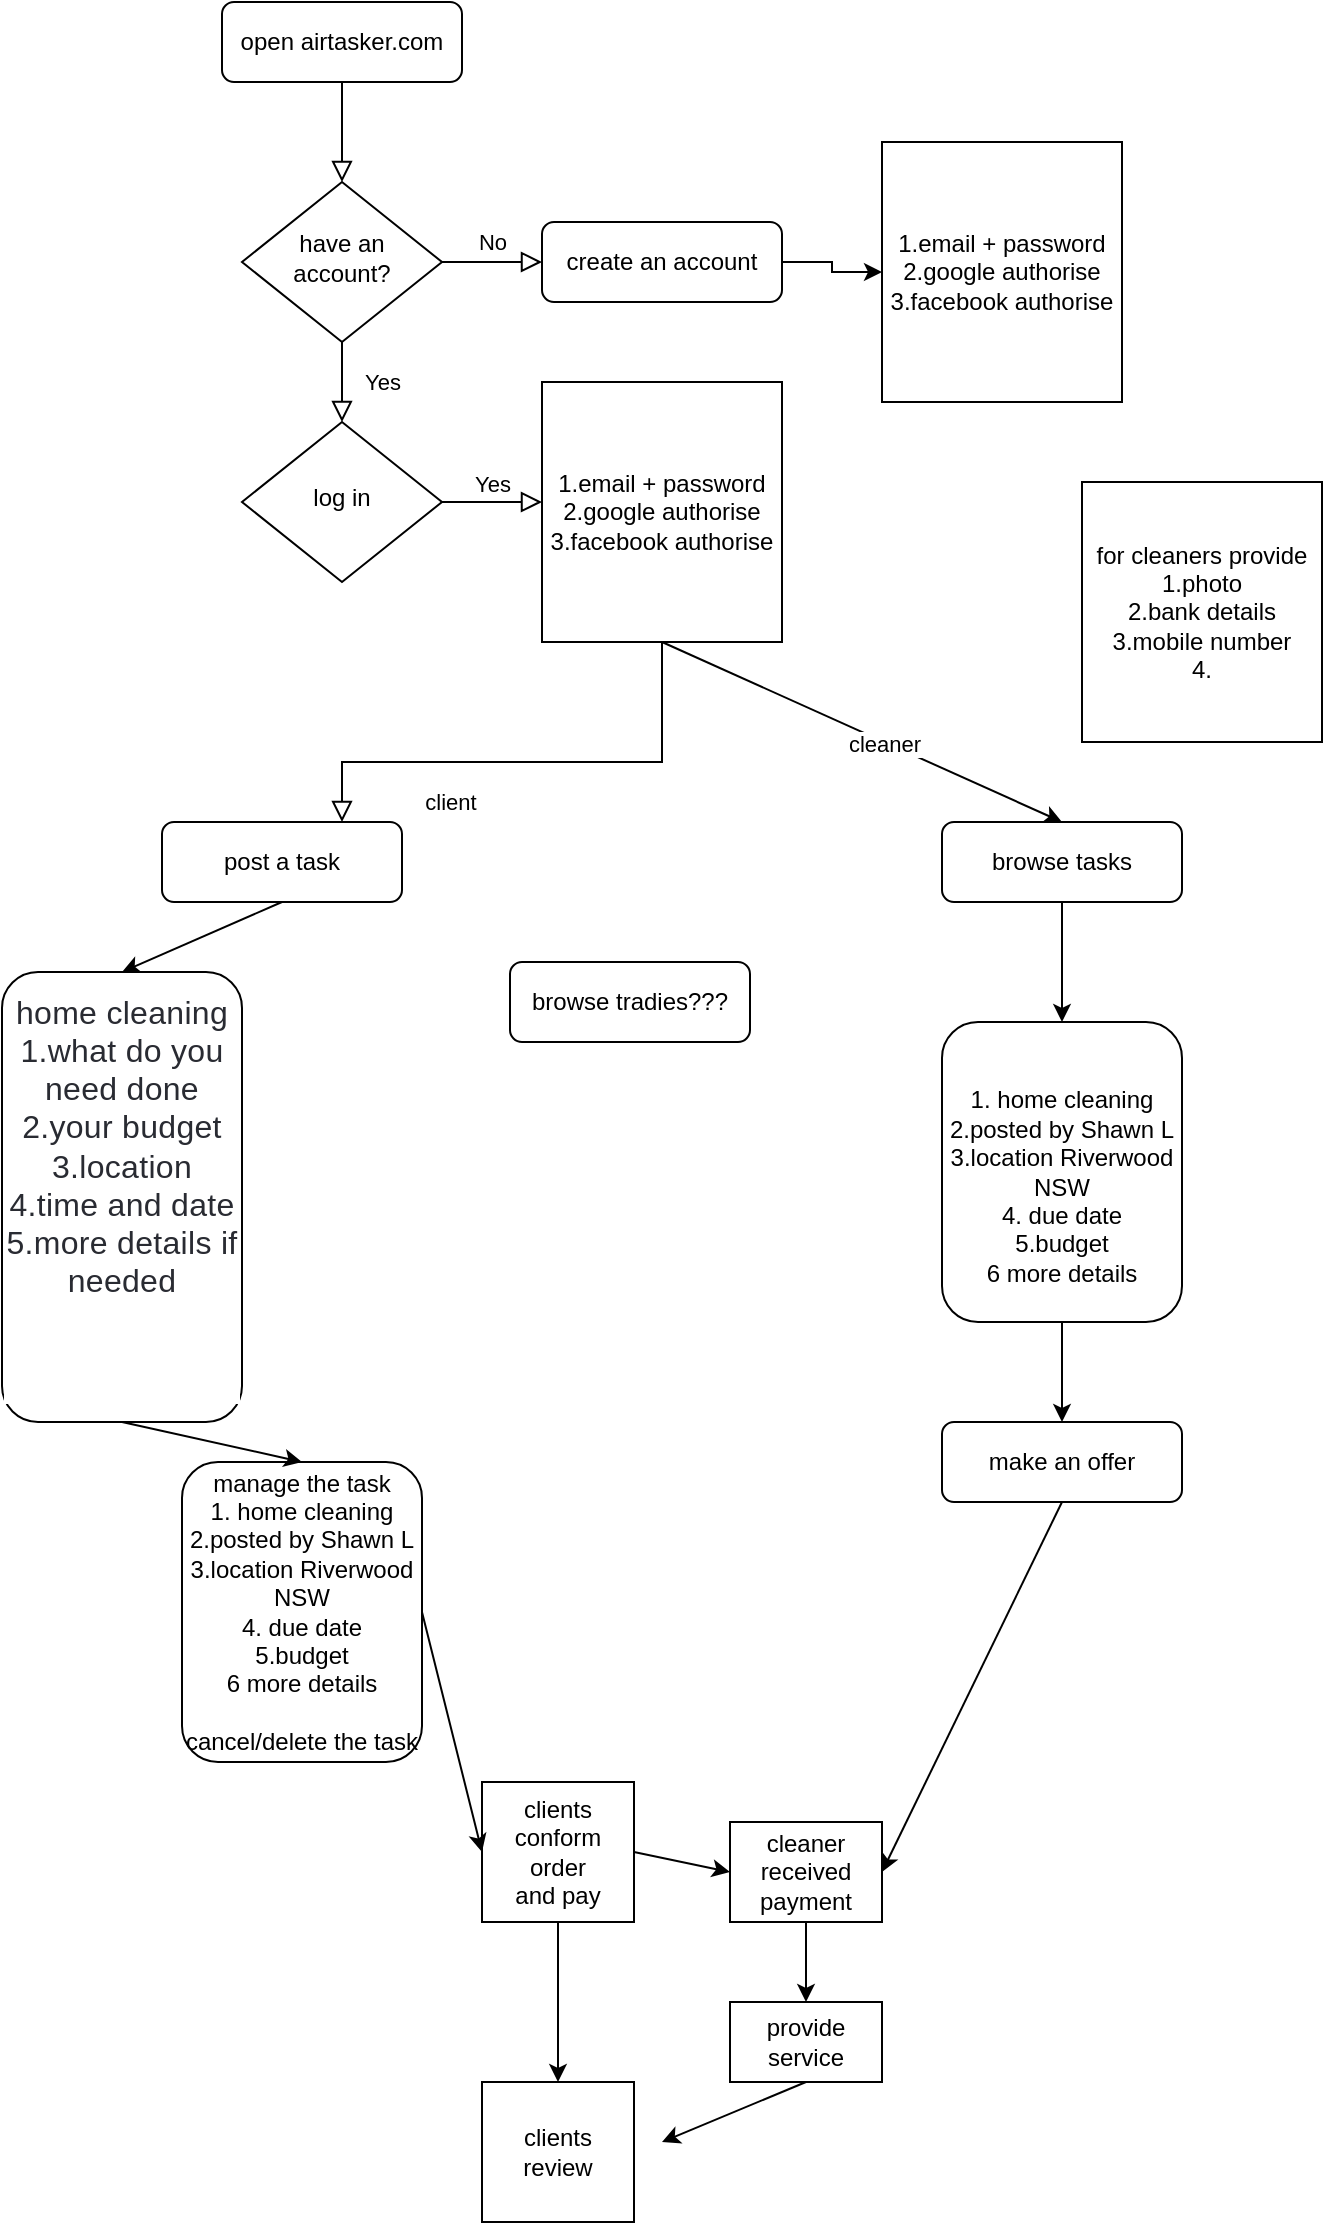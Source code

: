 <mxfile version="13.1.3" type="github"><diagram id="C5RBs43oDa-KdzZeNtuy" name="Page-1"><mxGraphModel dx="1396" dy="1907" grid="1" gridSize="10" guides="1" tooltips="1" connect="1" arrows="1" fold="1" page="1" pageScale="1" pageWidth="827" pageHeight="1169" math="0" shadow="0"><root><mxCell id="WIyWlLk6GJQsqaUBKTNV-0"/><mxCell id="WIyWlLk6GJQsqaUBKTNV-1" parent="WIyWlLk6GJQsqaUBKTNV-0"/><mxCell id="WIyWlLk6GJQsqaUBKTNV-2" value="" style="rounded=0;html=1;jettySize=auto;orthogonalLoop=1;fontSize=11;endArrow=block;endFill=0;endSize=8;strokeWidth=1;shadow=0;labelBackgroundColor=none;edgeStyle=orthogonalEdgeStyle;" parent="WIyWlLk6GJQsqaUBKTNV-1" source="WIyWlLk6GJQsqaUBKTNV-3" target="WIyWlLk6GJQsqaUBKTNV-6" edge="1"><mxGeometry relative="1" as="geometry"/></mxCell><mxCell id="WIyWlLk6GJQsqaUBKTNV-3" value="open airtasker.com" style="rounded=1;whiteSpace=wrap;html=1;fontSize=12;glass=0;strokeWidth=1;shadow=0;" parent="WIyWlLk6GJQsqaUBKTNV-1" vertex="1"><mxGeometry x="210" y="-1130" width="120" height="40" as="geometry"/></mxCell><mxCell id="WIyWlLk6GJQsqaUBKTNV-4" value="Yes" style="rounded=0;html=1;jettySize=auto;orthogonalLoop=1;fontSize=11;endArrow=block;endFill=0;endSize=8;strokeWidth=1;shadow=0;labelBackgroundColor=none;edgeStyle=orthogonalEdgeStyle;" parent="WIyWlLk6GJQsqaUBKTNV-1" source="WIyWlLk6GJQsqaUBKTNV-6" target="WIyWlLk6GJQsqaUBKTNV-10" edge="1"><mxGeometry y="20" relative="1" as="geometry"><mxPoint as="offset"/></mxGeometry></mxCell><mxCell id="WIyWlLk6GJQsqaUBKTNV-5" value="No" style="edgeStyle=orthogonalEdgeStyle;rounded=0;html=1;jettySize=auto;orthogonalLoop=1;fontSize=11;endArrow=block;endFill=0;endSize=8;strokeWidth=1;shadow=0;labelBackgroundColor=none;" parent="WIyWlLk6GJQsqaUBKTNV-1" source="WIyWlLk6GJQsqaUBKTNV-6" target="WIyWlLk6GJQsqaUBKTNV-7" edge="1"><mxGeometry y="10" relative="1" as="geometry"><mxPoint as="offset"/></mxGeometry></mxCell><mxCell id="WIyWlLk6GJQsqaUBKTNV-6" value="have an account?" style="rhombus;whiteSpace=wrap;html=1;shadow=0;fontFamily=Helvetica;fontSize=12;align=center;strokeWidth=1;spacing=6;spacingTop=-4;" parent="WIyWlLk6GJQsqaUBKTNV-1" vertex="1"><mxGeometry x="220" y="-1040" width="100" height="80" as="geometry"/></mxCell><mxCell id="kCp8_zyG-GCSvM49MX4C-7" style="edgeStyle=orthogonalEdgeStyle;rounded=0;orthogonalLoop=1;jettySize=auto;html=1;exitX=1;exitY=0.5;exitDx=0;exitDy=0;entryX=0;entryY=0.5;entryDx=0;entryDy=0;" edge="1" parent="WIyWlLk6GJQsqaUBKTNV-1" source="WIyWlLk6GJQsqaUBKTNV-7" target="kCp8_zyG-GCSvM49MX4C-0"><mxGeometry relative="1" as="geometry"/></mxCell><mxCell id="WIyWlLk6GJQsqaUBKTNV-7" value="create an account" style="rounded=1;whiteSpace=wrap;html=1;fontSize=12;glass=0;strokeWidth=1;shadow=0;" parent="WIyWlLk6GJQsqaUBKTNV-1" vertex="1"><mxGeometry x="370" y="-1020" width="120" height="40" as="geometry"/></mxCell><mxCell id="WIyWlLk6GJQsqaUBKTNV-8" value="client" style="rounded=0;html=1;jettySize=auto;orthogonalLoop=1;fontSize=11;endArrow=block;endFill=0;endSize=8;strokeWidth=1;shadow=0;labelBackgroundColor=none;edgeStyle=orthogonalEdgeStyle;exitX=0.5;exitY=1;exitDx=0;exitDy=0;" parent="WIyWlLk6GJQsqaUBKTNV-1" source="kCp8_zyG-GCSvM49MX4C-3" target="WIyWlLk6GJQsqaUBKTNV-11" edge="1"><mxGeometry x="0.333" y="20" relative="1" as="geometry"><mxPoint as="offset"/><Array as="points"><mxPoint x="430" y="-750"/><mxPoint x="270" y="-750"/><mxPoint x="270" y="-710"/></Array></mxGeometry></mxCell><mxCell id="WIyWlLk6GJQsqaUBKTNV-9" value="Yes" style="edgeStyle=orthogonalEdgeStyle;rounded=0;html=1;jettySize=auto;orthogonalLoop=1;fontSize=11;endArrow=block;endFill=0;endSize=8;strokeWidth=1;shadow=0;labelBackgroundColor=none;" parent="WIyWlLk6GJQsqaUBKTNV-1" source="WIyWlLk6GJQsqaUBKTNV-10" edge="1"><mxGeometry y="10" relative="1" as="geometry"><mxPoint as="offset"/><mxPoint x="370" y="-880" as="targetPoint"/></mxGeometry></mxCell><mxCell id="WIyWlLk6GJQsqaUBKTNV-10" value="log in" style="rhombus;whiteSpace=wrap;html=1;shadow=0;fontFamily=Helvetica;fontSize=12;align=center;strokeWidth=1;spacing=6;spacingTop=-4;" parent="WIyWlLk6GJQsqaUBKTNV-1" vertex="1"><mxGeometry x="220" y="-920" width="100" height="80" as="geometry"/></mxCell><mxCell id="WIyWlLk6GJQsqaUBKTNV-11" value="post a task" style="rounded=1;whiteSpace=wrap;html=1;fontSize=12;glass=0;strokeWidth=1;shadow=0;" parent="WIyWlLk6GJQsqaUBKTNV-1" vertex="1"><mxGeometry x="180" y="-720" width="120" height="40" as="geometry"/></mxCell><mxCell id="kCp8_zyG-GCSvM49MX4C-0" value="1.email + password&lt;br&gt;2.google authorise&lt;br&gt;3.facebook authorise" style="rounded=0;whiteSpace=wrap;html=1;" vertex="1" parent="WIyWlLk6GJQsqaUBKTNV-1"><mxGeometry x="540" y="-1060" width="120" height="130" as="geometry"/></mxCell><mxCell id="kCp8_zyG-GCSvM49MX4C-3" value="1.email + password&lt;br&gt;2.google authorise&lt;br&gt;3.facebook authorise" style="rounded=0;whiteSpace=wrap;html=1;" vertex="1" parent="WIyWlLk6GJQsqaUBKTNV-1"><mxGeometry x="370" y="-940" width="120" height="130" as="geometry"/></mxCell><mxCell id="kCp8_zyG-GCSvM49MX4C-8" value="&lt;span style=&quot;color: rgb(41 , 43 , 50) ; font-size: 16px ; letter-spacing: 0.15px ; background-color: rgb(255 , 255 , 255)&quot;&gt;home cleaning&lt;/span&gt;&lt;br&gt;&lt;span style=&quot;color: rgb(41 , 43 , 50) ; font-family: , &amp;#34;helvetica neue&amp;#34; , &amp;#34;helvetica&amp;#34; , &amp;#34;arial&amp;#34; , &amp;#34;lucida grande&amp;#34; , sans-serif ; font-size: 16px ; letter-spacing: 0.15px ; background-color: rgb(255 , 255 , 255)&quot;&gt;1.what do you need done&lt;br&gt;2.your budget&lt;br&gt;3.location&lt;br&gt;4.time and date&lt;br&gt;5.more details if needed&lt;br&gt;&lt;/span&gt;&lt;label for=&quot;label-5&quot; class=&quot;Label-sc-15b2b35-0 TRjgv&quot; style=&quot;display: block ; color: rgb(41 , 43 , 50) ; font-family: , &amp;#34;helvetica neue&amp;#34; , &amp;#34;helvetica&amp;#34; , &amp;#34;arial&amp;#34; , &amp;#34;lucida grande&amp;#34; , sans-serif ; font-size: 16px ; line-height: 24px ; letter-spacing: 0.15px ; padding: 0px 0px 4px ; max-width: 100% ; background-color: rgb(255 , 255 , 255)&quot;&gt;&lt;br&gt;&lt;/label&gt;&lt;span class=&quot;Label__HelperText-sc-15b2b35-1 ionUiK&quot; style=&quot;display: block ; padding: 0px 0px 8px ; max-width: 100% ; color: rgb(84 , 90 , 119) ; font-family: , &amp;#34;helvetica neue&amp;#34; , &amp;#34;helvetica&amp;#34; , &amp;#34;arial&amp;#34; , &amp;#34;lucida grande&amp;#34; , sans-serif ; font-size: 16px ; line-height: 24px ; letter-spacing: 0.15px ; background-color: rgb(255 , 255 , 255)&quot;&gt;&lt;p class=&quot;Text__StyledTypographyComponent-vkkwwf-0 eUZXsl&quot; style=&quot;margin: 0px ; color: rgb(41 , 43 , 50) ; font-size: 12px ; line-height: 16px ; letter-spacing: 0.25px ; padding: 0px&quot;&gt;&lt;br&gt;&lt;/p&gt;&lt;/span&gt;" style="rounded=1;whiteSpace=wrap;html=1;fontSize=12;glass=0;strokeWidth=1;shadow=0;" vertex="1" parent="WIyWlLk6GJQsqaUBKTNV-1"><mxGeometry x="100" y="-645" width="120" height="225" as="geometry"/></mxCell><mxCell id="kCp8_zyG-GCSvM49MX4C-9" value="manage the task&lt;br&gt;1. home cleaning&lt;br&gt;2.posted by Shawn L&lt;br&gt;3.location Riverwood NSW&lt;br&gt;4. due date&lt;br&gt;5.budget&lt;br&gt;6 more details&lt;br&gt;&lt;br&gt;cancel/delete the task" style="rounded=1;whiteSpace=wrap;html=1;fontSize=12;glass=0;strokeWidth=1;shadow=0;" vertex="1" parent="WIyWlLk6GJQsqaUBKTNV-1"><mxGeometry x="190" y="-400" width="120" height="150" as="geometry"/></mxCell><mxCell id="kCp8_zyG-GCSvM49MX4C-10" value="browse tasks" style="rounded=1;whiteSpace=wrap;html=1;fontSize=12;glass=0;strokeWidth=1;shadow=0;" vertex="1" parent="WIyWlLk6GJQsqaUBKTNV-1"><mxGeometry x="570" y="-720" width="120" height="40" as="geometry"/></mxCell><mxCell id="kCp8_zyG-GCSvM49MX4C-11" value="" style="endArrow=classic;html=1;entryX=0.5;entryY=0;entryDx=0;entryDy=0;exitX=0.5;exitY=1;exitDx=0;exitDy=0;" edge="1" parent="WIyWlLk6GJQsqaUBKTNV-1" source="kCp8_zyG-GCSvM49MX4C-3" target="kCp8_zyG-GCSvM49MX4C-10"><mxGeometry width="50" height="50" relative="1" as="geometry"><mxPoint x="440" y="-470" as="sourcePoint"/><mxPoint x="490" y="-520" as="targetPoint"/></mxGeometry></mxCell><mxCell id="kCp8_zyG-GCSvM49MX4C-12" value="cleaner" style="edgeLabel;html=1;align=center;verticalAlign=middle;resizable=0;points=[];" vertex="1" connectable="0" parent="kCp8_zyG-GCSvM49MX4C-11"><mxGeometry x="0.114" y="-1" relative="1" as="geometry"><mxPoint as="offset"/></mxGeometry></mxCell><mxCell id="kCp8_zyG-GCSvM49MX4C-13" value="&lt;br&gt;1. home cleaning&lt;br&gt;2.posted by Shawn L&lt;br&gt;3.location Riverwood NSW&lt;br&gt;4. due date&lt;br&gt;5.budget&lt;br&gt;6 more details" style="rounded=1;whiteSpace=wrap;html=1;fontSize=12;glass=0;strokeWidth=1;shadow=0;" vertex="1" parent="WIyWlLk6GJQsqaUBKTNV-1"><mxGeometry x="570" y="-620" width="120" height="150" as="geometry"/></mxCell><mxCell id="kCp8_zyG-GCSvM49MX4C-14" value="" style="endArrow=classic;html=1;entryX=0.5;entryY=0;entryDx=0;entryDy=0;exitX=0.5;exitY=1;exitDx=0;exitDy=0;" edge="1" parent="WIyWlLk6GJQsqaUBKTNV-1" source="kCp8_zyG-GCSvM49MX4C-10" target="kCp8_zyG-GCSvM49MX4C-13"><mxGeometry width="50" height="50" relative="1" as="geometry"><mxPoint x="440" y="-470" as="sourcePoint"/><mxPoint x="490" y="-520" as="targetPoint"/></mxGeometry></mxCell><mxCell id="kCp8_zyG-GCSvM49MX4C-15" value="make an offer" style="rounded=1;whiteSpace=wrap;html=1;fontSize=12;glass=0;strokeWidth=1;shadow=0;" vertex="1" parent="WIyWlLk6GJQsqaUBKTNV-1"><mxGeometry x="570" y="-420" width="120" height="40" as="geometry"/></mxCell><mxCell id="kCp8_zyG-GCSvM49MX4C-16" value="" style="endArrow=classic;html=1;entryX=0.5;entryY=0;entryDx=0;entryDy=0;exitX=0.5;exitY=1;exitDx=0;exitDy=0;" edge="1" parent="WIyWlLk6GJQsqaUBKTNV-1" source="kCp8_zyG-GCSvM49MX4C-13" target="kCp8_zyG-GCSvM49MX4C-15"><mxGeometry width="50" height="50" relative="1" as="geometry"><mxPoint x="440" y="-470" as="sourcePoint"/><mxPoint x="490" y="-520" as="targetPoint"/></mxGeometry></mxCell><mxCell id="kCp8_zyG-GCSvM49MX4C-17" value="for cleaners provide&lt;br&gt;1.photo&lt;br&gt;2.bank details&lt;br&gt;3.mobile number&lt;br&gt;4." style="rounded=0;whiteSpace=wrap;html=1;" vertex="1" parent="WIyWlLk6GJQsqaUBKTNV-1"><mxGeometry x="640" y="-890" width="120" height="130" as="geometry"/></mxCell><mxCell id="kCp8_zyG-GCSvM49MX4C-18" value="" style="endArrow=classic;html=1;exitX=0.5;exitY=1;exitDx=0;exitDy=0;entryX=0.5;entryY=0;entryDx=0;entryDy=0;" edge="1" parent="WIyWlLk6GJQsqaUBKTNV-1" source="WIyWlLk6GJQsqaUBKTNV-11" target="kCp8_zyG-GCSvM49MX4C-8"><mxGeometry width="50" height="50" relative="1" as="geometry"><mxPoint x="440" y="-540" as="sourcePoint"/><mxPoint x="490" y="-590" as="targetPoint"/></mxGeometry></mxCell><mxCell id="kCp8_zyG-GCSvM49MX4C-19" value="" style="endArrow=classic;html=1;exitX=0.5;exitY=1;exitDx=0;exitDy=0;entryX=0.5;entryY=0;entryDx=0;entryDy=0;" edge="1" parent="WIyWlLk6GJQsqaUBKTNV-1" source="kCp8_zyG-GCSvM49MX4C-8" target="kCp8_zyG-GCSvM49MX4C-9"><mxGeometry width="50" height="50" relative="1" as="geometry"><mxPoint x="440" y="-540" as="sourcePoint"/><mxPoint x="490" y="-590" as="targetPoint"/></mxGeometry></mxCell><mxCell id="kCp8_zyG-GCSvM49MX4C-31" value="" style="edgeStyle=orthogonalEdgeStyle;rounded=0;orthogonalLoop=1;jettySize=auto;html=1;" edge="1" parent="WIyWlLk6GJQsqaUBKTNV-1" source="kCp8_zyG-GCSvM49MX4C-20" target="kCp8_zyG-GCSvM49MX4C-30"><mxGeometry relative="1" as="geometry"/></mxCell><mxCell id="kCp8_zyG-GCSvM49MX4C-20" value="clients&lt;br&gt;conform order&lt;br&gt;and pay" style="rounded=0;whiteSpace=wrap;html=1;" vertex="1" parent="WIyWlLk6GJQsqaUBKTNV-1"><mxGeometry x="340" y="-240" width="76" height="70" as="geometry"/></mxCell><mxCell id="kCp8_zyG-GCSvM49MX4C-30" value="clients&lt;br&gt;review" style="rounded=0;whiteSpace=wrap;html=1;" vertex="1" parent="WIyWlLk6GJQsqaUBKTNV-1"><mxGeometry x="340" y="-90" width="76" height="70" as="geometry"/></mxCell><mxCell id="kCp8_zyG-GCSvM49MX4C-21" value="" style="endArrow=classic;html=1;exitX=1;exitY=0.5;exitDx=0;exitDy=0;entryX=0;entryY=0.5;entryDx=0;entryDy=0;" edge="1" parent="WIyWlLk6GJQsqaUBKTNV-1" source="kCp8_zyG-GCSvM49MX4C-9" target="kCp8_zyG-GCSvM49MX4C-20"><mxGeometry width="50" height="50" relative="1" as="geometry"><mxPoint x="440" y="-320" as="sourcePoint"/><mxPoint x="490" y="-370" as="targetPoint"/></mxGeometry></mxCell><mxCell id="kCp8_zyG-GCSvM49MX4C-23" value="cleaner&lt;br&gt;received&lt;br&gt;payment" style="rounded=0;whiteSpace=wrap;html=1;" vertex="1" parent="WIyWlLk6GJQsqaUBKTNV-1"><mxGeometry x="464" y="-220" width="76" height="50" as="geometry"/></mxCell><mxCell id="kCp8_zyG-GCSvM49MX4C-24" value="" style="endArrow=classic;html=1;entryX=1;entryY=0.5;entryDx=0;entryDy=0;exitX=0.5;exitY=1;exitDx=0;exitDy=0;" edge="1" parent="WIyWlLk6GJQsqaUBKTNV-1" source="kCp8_zyG-GCSvM49MX4C-15" target="kCp8_zyG-GCSvM49MX4C-23"><mxGeometry width="50" height="50" relative="1" as="geometry"><mxPoint x="440" y="-330" as="sourcePoint"/><mxPoint x="490" y="-380" as="targetPoint"/></mxGeometry></mxCell><mxCell id="kCp8_zyG-GCSvM49MX4C-25" value="provide&lt;br&gt;service" style="rounded=0;whiteSpace=wrap;html=1;" vertex="1" parent="WIyWlLk6GJQsqaUBKTNV-1"><mxGeometry x="464" y="-130" width="76" height="40" as="geometry"/></mxCell><mxCell id="kCp8_zyG-GCSvM49MX4C-32" value="" style="endArrow=classic;html=1;entryX=0.5;entryY=0;entryDx=0;entryDy=0;exitX=0.5;exitY=1;exitDx=0;exitDy=0;" edge="1" parent="WIyWlLk6GJQsqaUBKTNV-1" source="kCp8_zyG-GCSvM49MX4C-23" target="kCp8_zyG-GCSvM49MX4C-25"><mxGeometry width="50" height="50" relative="1" as="geometry"><mxPoint x="390" y="40" as="sourcePoint"/><mxPoint x="440" y="-10" as="targetPoint"/></mxGeometry></mxCell><mxCell id="kCp8_zyG-GCSvM49MX4C-33" value="" style="endArrow=classic;html=1;entryX=0;entryY=0.5;entryDx=0;entryDy=0;exitX=1;exitY=0.5;exitDx=0;exitDy=0;" edge="1" parent="WIyWlLk6GJQsqaUBKTNV-1" source="kCp8_zyG-GCSvM49MX4C-20" target="kCp8_zyG-GCSvM49MX4C-23"><mxGeometry width="50" height="50" relative="1" as="geometry"><mxPoint x="390" y="40" as="sourcePoint"/><mxPoint x="440" y="-10" as="targetPoint"/></mxGeometry></mxCell><mxCell id="kCp8_zyG-GCSvM49MX4C-35" value="browse tradies???" style="rounded=1;whiteSpace=wrap;html=1;fontSize=12;glass=0;strokeWidth=1;shadow=0;" vertex="1" parent="WIyWlLk6GJQsqaUBKTNV-1"><mxGeometry x="354" y="-650" width="120" height="40" as="geometry"/></mxCell><mxCell id="kCp8_zyG-GCSvM49MX4C-36" value="" style="endArrow=classic;html=1;exitX=0.5;exitY=1;exitDx=0;exitDy=0;" edge="1" parent="WIyWlLk6GJQsqaUBKTNV-1" source="kCp8_zyG-GCSvM49MX4C-25"><mxGeometry width="50" height="50" relative="1" as="geometry"><mxPoint x="390" y="-230" as="sourcePoint"/><mxPoint x="430" y="-60" as="targetPoint"/></mxGeometry></mxCell></root></mxGraphModel></diagram></mxfile>